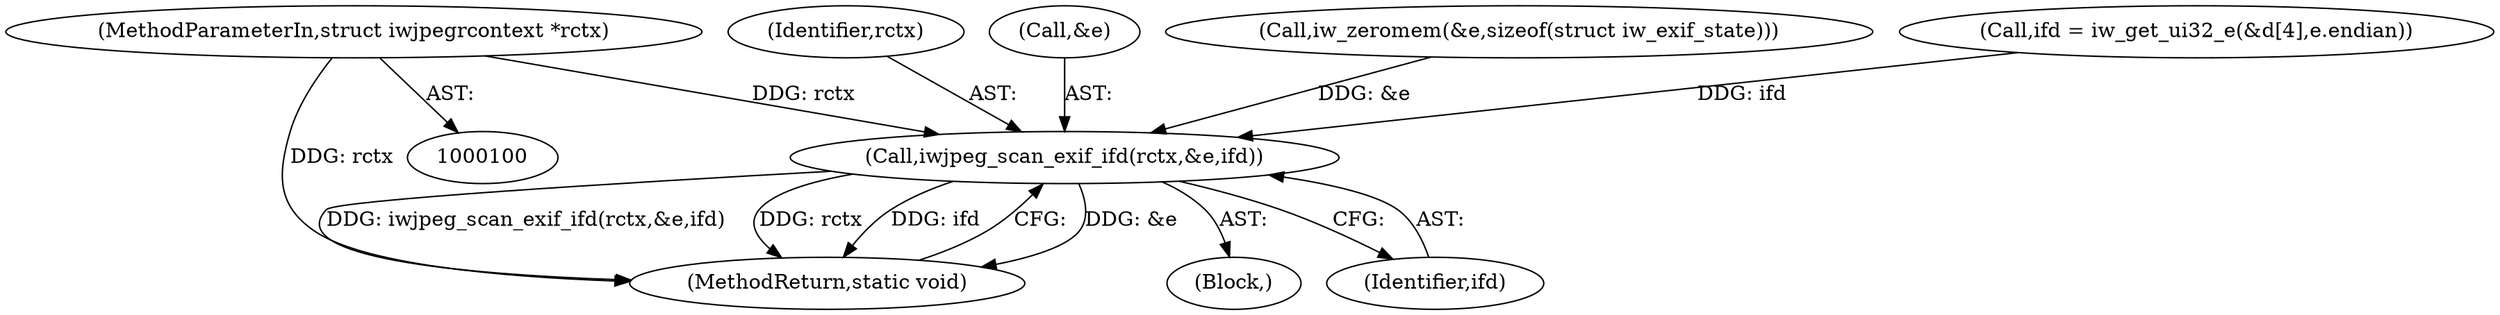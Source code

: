 digraph "0_imageworsener_b45cb1b665a14b0175b9cb1502ef7168e1fe0d5d_1@pointer" {
"1000101" [label="(MethodParameterIn,struct iwjpegrcontext *rctx)"];
"1000149" [label="(Call,iwjpeg_scan_exif_ifd(rctx,&e,ifd))"];
"1000150" [label="(Identifier,rctx)"];
"1000101" [label="(MethodParameterIn,struct iwjpegrcontext *rctx)"];
"1000149" [label="(Call,iwjpeg_scan_exif_ifd(rctx,&e,ifd))"];
"1000154" [label="(MethodReturn,static void)"];
"1000151" [label="(Call,&e)"];
"1000104" [label="(Block,)"];
"1000153" [label="(Identifier,ifd)"];
"1000112" [label="(Call,iw_zeromem(&e,sizeof(struct iw_exif_state)))"];
"1000139" [label="(Call,ifd = iw_get_ui32_e(&d[4],e.endian))"];
"1000101" -> "1000100"  [label="AST: "];
"1000101" -> "1000154"  [label="DDG: rctx"];
"1000101" -> "1000149"  [label="DDG: rctx"];
"1000149" -> "1000104"  [label="AST: "];
"1000149" -> "1000153"  [label="CFG: "];
"1000150" -> "1000149"  [label="AST: "];
"1000151" -> "1000149"  [label="AST: "];
"1000153" -> "1000149"  [label="AST: "];
"1000154" -> "1000149"  [label="CFG: "];
"1000149" -> "1000154"  [label="DDG: &e"];
"1000149" -> "1000154"  [label="DDG: iwjpeg_scan_exif_ifd(rctx,&e,ifd)"];
"1000149" -> "1000154"  [label="DDG: rctx"];
"1000149" -> "1000154"  [label="DDG: ifd"];
"1000112" -> "1000149"  [label="DDG: &e"];
"1000139" -> "1000149"  [label="DDG: ifd"];
}
